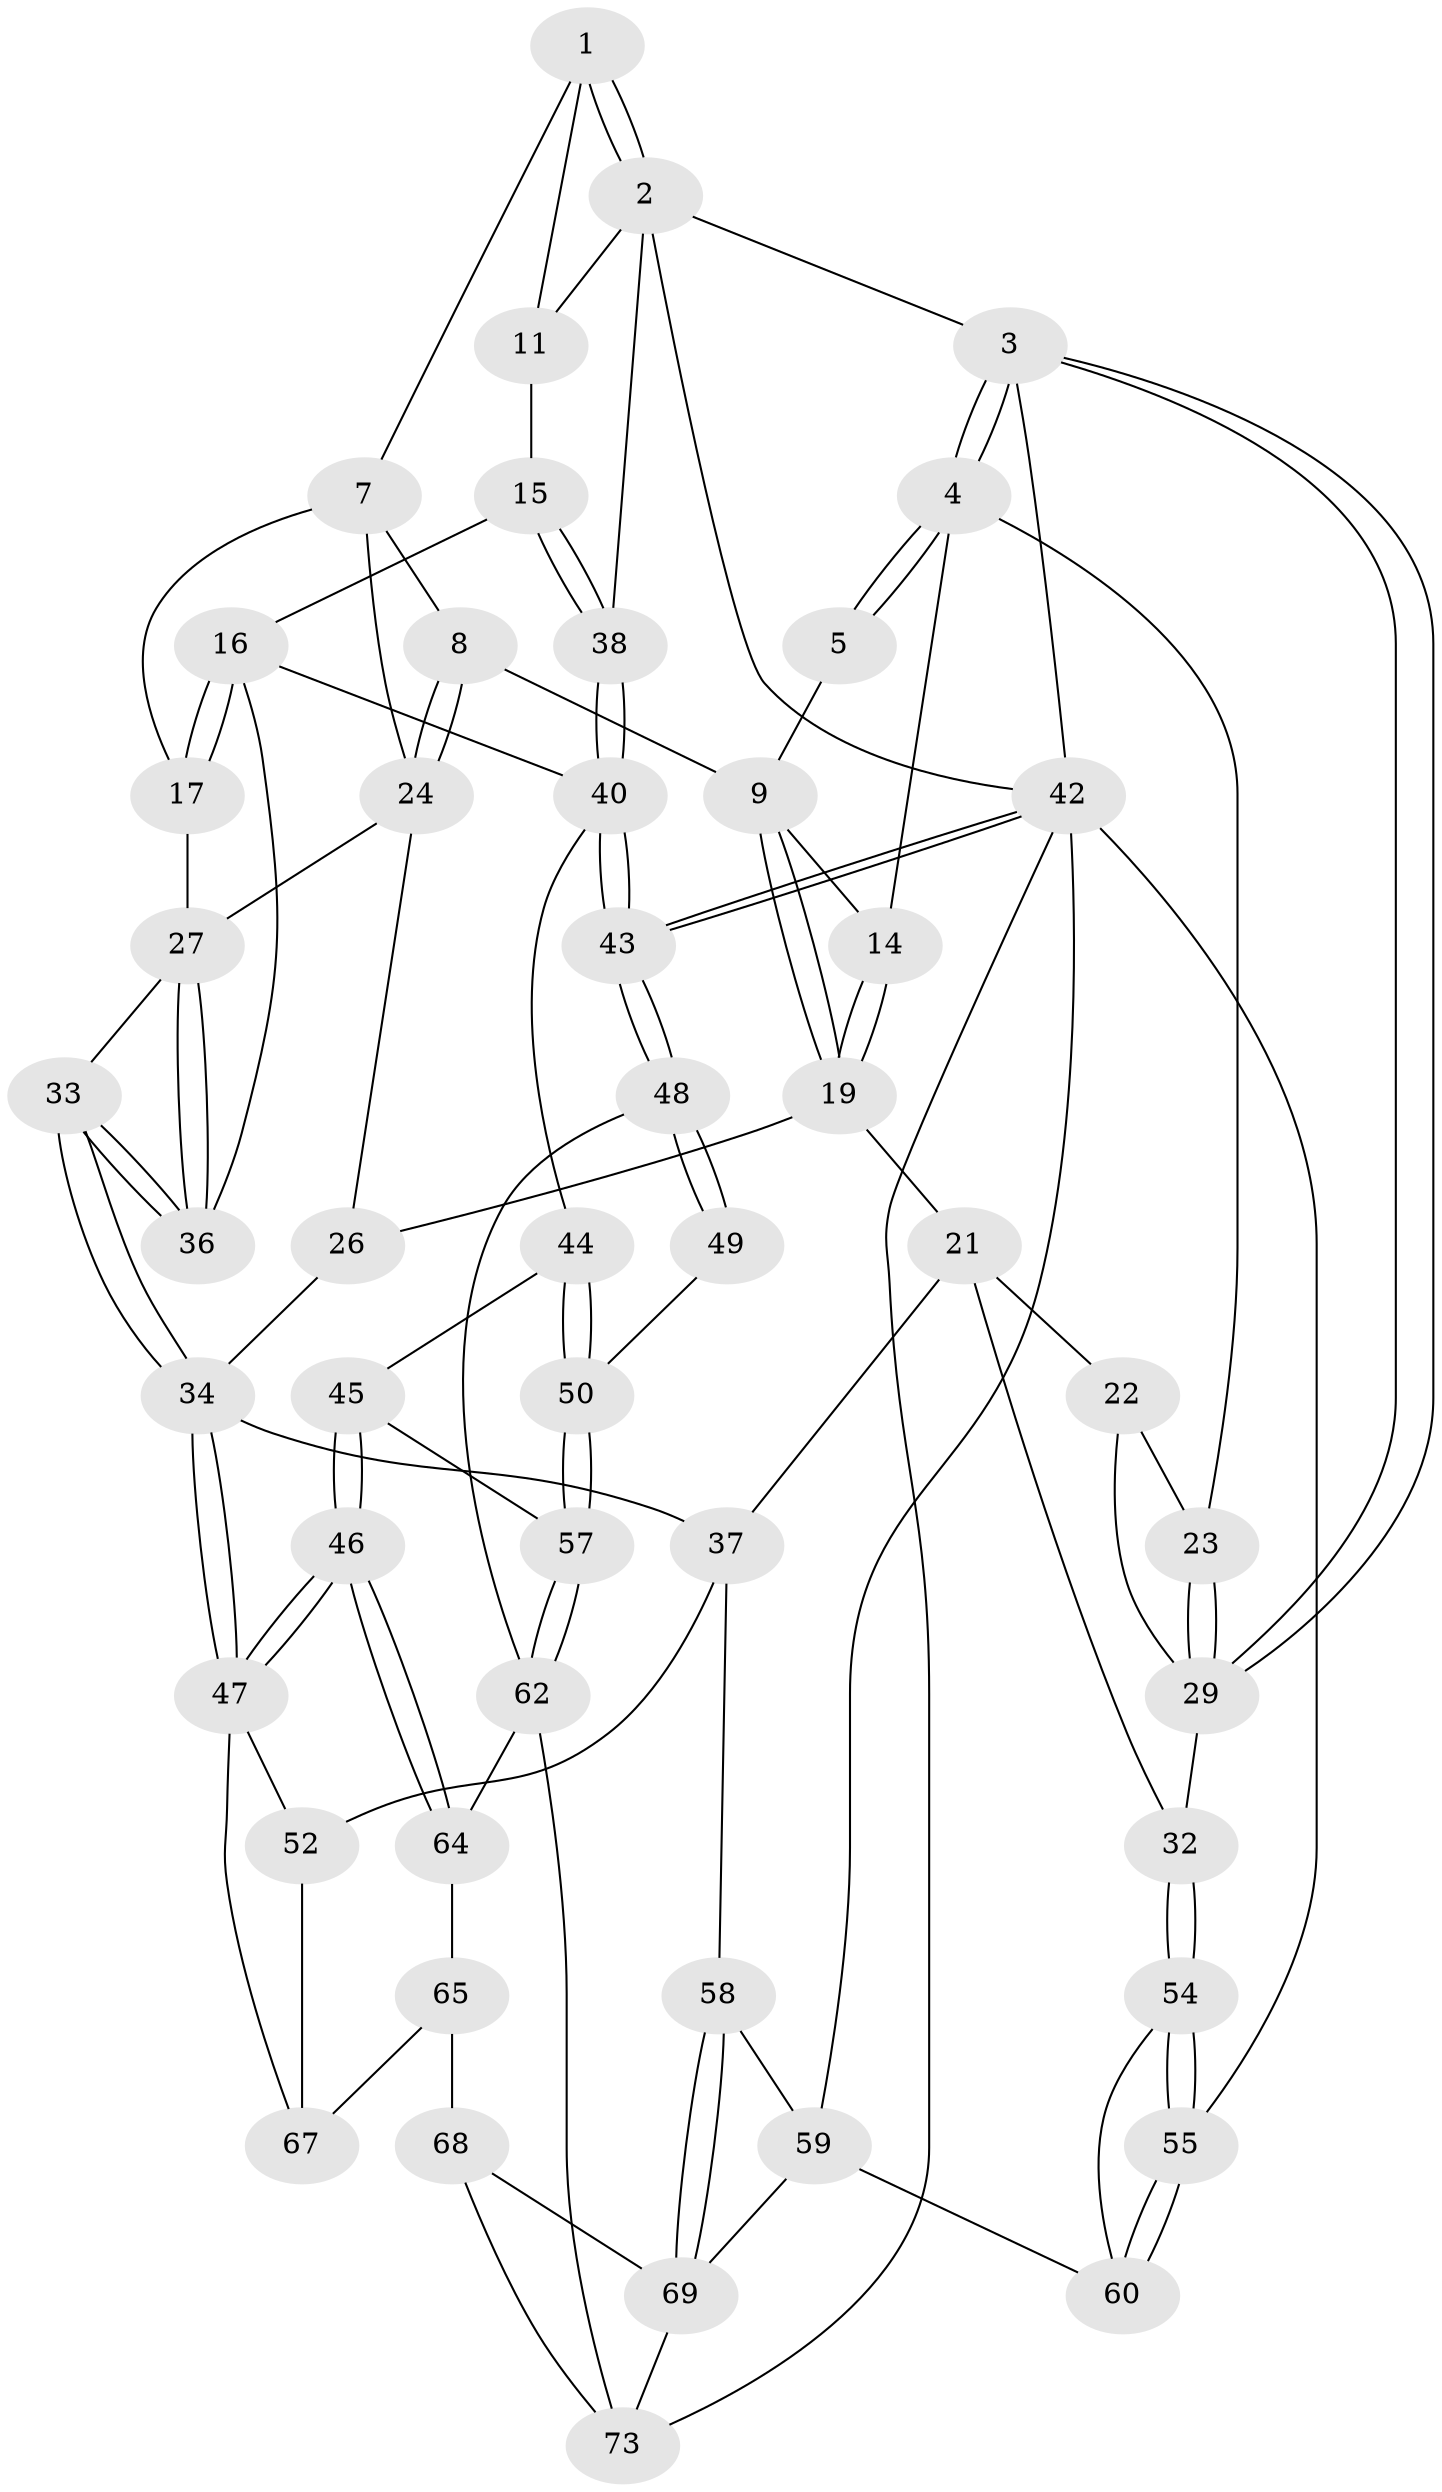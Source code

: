 // original degree distribution, {3: 0.02702702702702703, 6: 0.25675675675675674, 4: 0.28378378378378377, 5: 0.43243243243243246}
// Generated by graph-tools (version 1.1) at 2025/11/02/27/25 16:11:53]
// undirected, 51 vertices, 116 edges
graph export_dot {
graph [start="1"]
  node [color=gray90,style=filled];
  1 [pos="+0.7162432711405298+0",super="+6"];
  2 [pos="+1+0",super="+12"];
  3 [pos="+0+0"];
  4 [pos="+0+0",super="+13"];
  5 [pos="+0.46170748004909784+0"];
  7 [pos="+0.6988144691925953+0",super="+18"];
  8 [pos="+0.4961894125640467+0.13135656933580625"];
  9 [pos="+0.45520883755790476+0.11358991143384702",super="+10"];
  11 [pos="+0.8834864247448303+0.08170706177703287"];
  14 [pos="+0.2760733244471058+0.09619853581043018"];
  15 [pos="+0.8607096072303508+0.2573508454298795"];
  16 [pos="+0.8235304821107529+0.27135239469600186",super="+39"];
  17 [pos="+0.7988306643026919+0.26365551718522184"];
  19 [pos="+0.37872161477595534+0.23533371326880487",super="+20"];
  21 [pos="+0.26137132394990736+0.2710709762345728",super="+31"];
  22 [pos="+0.24755363448565995+0.26210900061202214"];
  23 [pos="+0.18524707076350846+0.20979150351796552"];
  24 [pos="+0.5758424477529127+0.1920604143099437",super="+25"];
  26 [pos="+0.4302669617749668+0.34700064687374643"];
  27 [pos="+0.7325972766368145+0.28622179859656394",super="+28"];
  29 [pos="+0+0.24627031465237717",super="+30"];
  32 [pos="+0+0.5313354203220059"];
  33 [pos="+0.6107548046281785+0.4997756812093004"];
  34 [pos="+0.5362710753792349+0.5425308848885166",super="+35"];
  36 [pos="+0.6860393973811884+0.49191713587897845"];
  37 [pos="+0.3065916056243323+0.5669972822973924",super="+53"];
  38 [pos="+1+0.30849345507676285"];
  40 [pos="+1+0.4911816811680159",super="+41"];
  42 [pos="+1+1",super="+56"];
  43 [pos="+1+0.9266835562077248"];
  44 [pos="+0.877975134207825+0.5716221976931279"];
  45 [pos="+0.684956224909308+0.6817919337893591"];
  46 [pos="+0.6155647892489653+0.6977754184717582"];
  47 [pos="+0.5979649171472269+0.6841528969022285",super="+51"];
  48 [pos="+1+0.9157137206852229",super="+61"];
  49 [pos="+0.8868331882352088+0.6939567399454137"];
  50 [pos="+0.8797807401383576+0.6870710317649729"];
  52 [pos="+0.35739403443379203+0.7723031410954908"];
  54 [pos="+0+0.5677506017811517"];
  55 [pos="+0+1"];
  57 [pos="+0.82842496163086+0.742259201447949"];
  58 [pos="+0.3127791093518235+0.7873726203351149"];
  59 [pos="+0.3003816700691632+0.7963746123857062",super="+70"];
  60 [pos="+0.1841961557798217+0.7719039691415338"];
  62 [pos="+0.757003466458064+0.9116209363212772",super="+63"];
  64 [pos="+0.6891602938278373+0.8727792663026103"];
  65 [pos="+0.5735989327041634+0.8876708584884108",super="+66"];
  67 [pos="+0.4874059936964115+0.8362524520419732"];
  68 [pos="+0.47410180611857233+0.916364466307473",super="+72"];
  69 [pos="+0.39431518540786564+0.9220960877540475",super="+71"];
  73 [pos="+0.5577834472275917+1",super="+74"];
  1 -- 2;
  1 -- 2;
  1 -- 11;
  1 -- 7;
  2 -- 3;
  2 -- 42;
  2 -- 11;
  2 -- 38;
  3 -- 4;
  3 -- 4;
  3 -- 29;
  3 -- 29;
  3 -- 42;
  4 -- 5;
  4 -- 5;
  4 -- 14;
  4 -- 23;
  5 -- 9;
  7 -- 8;
  7 -- 24;
  7 -- 17;
  8 -- 9;
  8 -- 24;
  8 -- 24;
  9 -- 19;
  9 -- 19;
  9 -- 14;
  11 -- 15;
  14 -- 19;
  14 -- 19;
  15 -- 16;
  15 -- 38;
  15 -- 38;
  16 -- 17;
  16 -- 17;
  16 -- 40;
  16 -- 36;
  17 -- 27;
  19 -- 26;
  19 -- 21;
  21 -- 22;
  21 -- 32;
  21 -- 37;
  22 -- 23;
  22 -- 29;
  23 -- 29;
  23 -- 29;
  24 -- 26;
  24 -- 27;
  26 -- 34;
  27 -- 36;
  27 -- 36;
  27 -- 33;
  29 -- 32;
  32 -- 54;
  32 -- 54;
  33 -- 34;
  33 -- 34;
  33 -- 36;
  33 -- 36;
  34 -- 47;
  34 -- 47;
  34 -- 37;
  37 -- 58;
  37 -- 52;
  38 -- 40;
  38 -- 40;
  40 -- 43;
  40 -- 43;
  40 -- 44;
  42 -- 43;
  42 -- 43;
  42 -- 73;
  42 -- 59;
  42 -- 55;
  43 -- 48;
  43 -- 48;
  44 -- 45;
  44 -- 50;
  44 -- 50;
  45 -- 46;
  45 -- 46;
  45 -- 57;
  46 -- 47;
  46 -- 47;
  46 -- 64;
  46 -- 64;
  47 -- 67;
  47 -- 52;
  48 -- 49 [weight=2];
  48 -- 49;
  48 -- 62;
  49 -- 50;
  50 -- 57;
  50 -- 57;
  52 -- 67;
  54 -- 55;
  54 -- 55;
  54 -- 60;
  55 -- 60;
  55 -- 60;
  57 -- 62;
  57 -- 62;
  58 -- 59;
  58 -- 69;
  58 -- 69;
  59 -- 60;
  59 -- 69;
  62 -- 64;
  62 -- 73;
  64 -- 65;
  65 -- 68 [weight=2];
  65 -- 67;
  68 -- 69;
  68 -- 73;
  69 -- 73;
}
